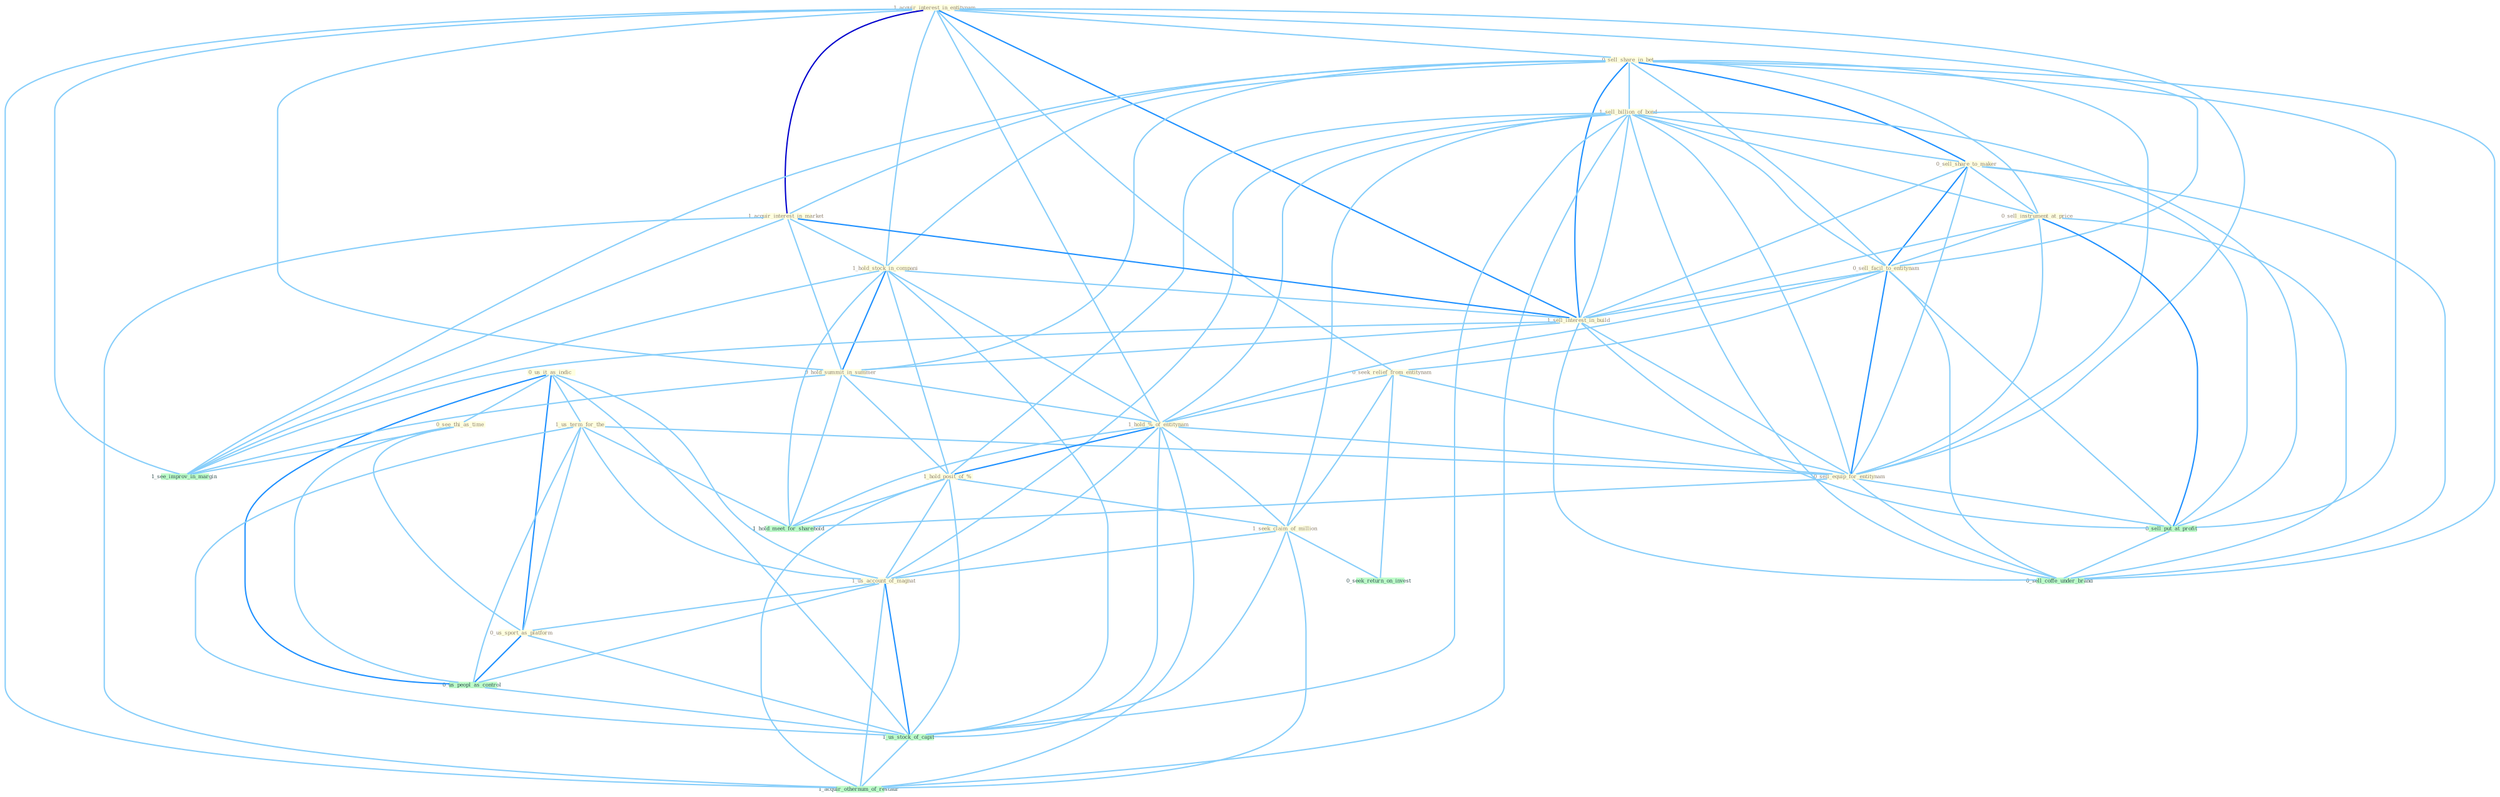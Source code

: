 Graph G{ 
    node
    [shape=polygon,style=filled,width=.5,height=.06,color="#BDFCC9",fixedsize=true,fontsize=4,
    fontcolor="#2f4f4f"];
    {node
    [color="#ffffe0", fontcolor="#8b7d6b"] "1_acquir_interest_in_entitynam " "0_sell_share_in_bet " "1_sell_billion_of_bond " "0_sell_share_to_maker " "0_us_it_as_indic " "0_sell_instrument_at_price " "0_sell_facil_to_entitynam " "1_acquir_interest_in_market " "1_us_term_for_the " "1_hold_stock_in_compani " "0_seek_relief_from_entitynam " "0_see_thi_as_time " "1_sell_interest_in_build " "0_hold_summit_in_summer " "1_hold_%_of_entitynam " "1_hold_posit_of_% " "1_seek_claim_of_million " "1_us_account_of_magnat " "0_us_sport_as_platform " "0_sell_equip_for_entitynam "}
{node [color="#fff0f5", fontcolor="#b22222"]}
edge [color="#B0E2FF"];

	"1_acquir_interest_in_entitynam " -- "0_sell_share_in_bet " [w="1", color="#87cefa" ];
	"1_acquir_interest_in_entitynam " -- "0_sell_facil_to_entitynam " [w="1", color="#87cefa" ];
	"1_acquir_interest_in_entitynam " -- "1_acquir_interest_in_market " [w="3", color="#0000cd" , len=0.6];
	"1_acquir_interest_in_entitynam " -- "1_hold_stock_in_compani " [w="1", color="#87cefa" ];
	"1_acquir_interest_in_entitynam " -- "0_seek_relief_from_entitynam " [w="1", color="#87cefa" ];
	"1_acquir_interest_in_entitynam " -- "1_sell_interest_in_build " [w="2", color="#1e90ff" , len=0.8];
	"1_acquir_interest_in_entitynam " -- "0_hold_summit_in_summer " [w="1", color="#87cefa" ];
	"1_acquir_interest_in_entitynam " -- "1_hold_%_of_entitynam " [w="1", color="#87cefa" ];
	"1_acquir_interest_in_entitynam " -- "0_sell_equip_for_entitynam " [w="1", color="#87cefa" ];
	"1_acquir_interest_in_entitynam " -- "1_see_improv_in_margin " [w="1", color="#87cefa" ];
	"1_acquir_interest_in_entitynam " -- "1_acquir_othernum_of_restaur " [w="1", color="#87cefa" ];
	"0_sell_share_in_bet " -- "1_sell_billion_of_bond " [w="1", color="#87cefa" ];
	"0_sell_share_in_bet " -- "0_sell_share_to_maker " [w="2", color="#1e90ff" , len=0.8];
	"0_sell_share_in_bet " -- "0_sell_instrument_at_price " [w="1", color="#87cefa" ];
	"0_sell_share_in_bet " -- "0_sell_facil_to_entitynam " [w="1", color="#87cefa" ];
	"0_sell_share_in_bet " -- "1_acquir_interest_in_market " [w="1", color="#87cefa" ];
	"0_sell_share_in_bet " -- "1_hold_stock_in_compani " [w="1", color="#87cefa" ];
	"0_sell_share_in_bet " -- "1_sell_interest_in_build " [w="2", color="#1e90ff" , len=0.8];
	"0_sell_share_in_bet " -- "0_hold_summit_in_summer " [w="1", color="#87cefa" ];
	"0_sell_share_in_bet " -- "0_sell_equip_for_entitynam " [w="1", color="#87cefa" ];
	"0_sell_share_in_bet " -- "0_sell_put_at_profit " [w="1", color="#87cefa" ];
	"0_sell_share_in_bet " -- "1_see_improv_in_margin " [w="1", color="#87cefa" ];
	"0_sell_share_in_bet " -- "0_sell_coffe_under_brand " [w="1", color="#87cefa" ];
	"1_sell_billion_of_bond " -- "0_sell_share_to_maker " [w="1", color="#87cefa" ];
	"1_sell_billion_of_bond " -- "0_sell_instrument_at_price " [w="1", color="#87cefa" ];
	"1_sell_billion_of_bond " -- "0_sell_facil_to_entitynam " [w="1", color="#87cefa" ];
	"1_sell_billion_of_bond " -- "1_sell_interest_in_build " [w="1", color="#87cefa" ];
	"1_sell_billion_of_bond " -- "1_hold_%_of_entitynam " [w="1", color="#87cefa" ];
	"1_sell_billion_of_bond " -- "1_hold_posit_of_% " [w="1", color="#87cefa" ];
	"1_sell_billion_of_bond " -- "1_seek_claim_of_million " [w="1", color="#87cefa" ];
	"1_sell_billion_of_bond " -- "1_us_account_of_magnat " [w="1", color="#87cefa" ];
	"1_sell_billion_of_bond " -- "0_sell_equip_for_entitynam " [w="1", color="#87cefa" ];
	"1_sell_billion_of_bond " -- "0_sell_put_at_profit " [w="1", color="#87cefa" ];
	"1_sell_billion_of_bond " -- "1_us_stock_of_capit " [w="1", color="#87cefa" ];
	"1_sell_billion_of_bond " -- "0_sell_coffe_under_brand " [w="1", color="#87cefa" ];
	"1_sell_billion_of_bond " -- "1_acquir_othernum_of_restaur " [w="1", color="#87cefa" ];
	"0_sell_share_to_maker " -- "0_sell_instrument_at_price " [w="1", color="#87cefa" ];
	"0_sell_share_to_maker " -- "0_sell_facil_to_entitynam " [w="2", color="#1e90ff" , len=0.8];
	"0_sell_share_to_maker " -- "1_sell_interest_in_build " [w="1", color="#87cefa" ];
	"0_sell_share_to_maker " -- "0_sell_equip_for_entitynam " [w="1", color="#87cefa" ];
	"0_sell_share_to_maker " -- "0_sell_put_at_profit " [w="1", color="#87cefa" ];
	"0_sell_share_to_maker " -- "0_sell_coffe_under_brand " [w="1", color="#87cefa" ];
	"0_us_it_as_indic " -- "1_us_term_for_the " [w="1", color="#87cefa" ];
	"0_us_it_as_indic " -- "0_see_thi_as_time " [w="1", color="#87cefa" ];
	"0_us_it_as_indic " -- "1_us_account_of_magnat " [w="1", color="#87cefa" ];
	"0_us_it_as_indic " -- "0_us_sport_as_platform " [w="2", color="#1e90ff" , len=0.8];
	"0_us_it_as_indic " -- "0_us_peopl_as_control " [w="2", color="#1e90ff" , len=0.8];
	"0_us_it_as_indic " -- "1_us_stock_of_capit " [w="1", color="#87cefa" ];
	"0_sell_instrument_at_price " -- "0_sell_facil_to_entitynam " [w="1", color="#87cefa" ];
	"0_sell_instrument_at_price " -- "1_sell_interest_in_build " [w="1", color="#87cefa" ];
	"0_sell_instrument_at_price " -- "0_sell_equip_for_entitynam " [w="1", color="#87cefa" ];
	"0_sell_instrument_at_price " -- "0_sell_put_at_profit " [w="2", color="#1e90ff" , len=0.8];
	"0_sell_instrument_at_price " -- "0_sell_coffe_under_brand " [w="1", color="#87cefa" ];
	"0_sell_facil_to_entitynam " -- "0_seek_relief_from_entitynam " [w="1", color="#87cefa" ];
	"0_sell_facil_to_entitynam " -- "1_sell_interest_in_build " [w="1", color="#87cefa" ];
	"0_sell_facil_to_entitynam " -- "1_hold_%_of_entitynam " [w="1", color="#87cefa" ];
	"0_sell_facil_to_entitynam " -- "0_sell_equip_for_entitynam " [w="2", color="#1e90ff" , len=0.8];
	"0_sell_facil_to_entitynam " -- "0_sell_put_at_profit " [w="1", color="#87cefa" ];
	"0_sell_facil_to_entitynam " -- "0_sell_coffe_under_brand " [w="1", color="#87cefa" ];
	"1_acquir_interest_in_market " -- "1_hold_stock_in_compani " [w="1", color="#87cefa" ];
	"1_acquir_interest_in_market " -- "1_sell_interest_in_build " [w="2", color="#1e90ff" , len=0.8];
	"1_acquir_interest_in_market " -- "0_hold_summit_in_summer " [w="1", color="#87cefa" ];
	"1_acquir_interest_in_market " -- "1_see_improv_in_margin " [w="1", color="#87cefa" ];
	"1_acquir_interest_in_market " -- "1_acquir_othernum_of_restaur " [w="1", color="#87cefa" ];
	"1_us_term_for_the " -- "1_us_account_of_magnat " [w="1", color="#87cefa" ];
	"1_us_term_for_the " -- "0_us_sport_as_platform " [w="1", color="#87cefa" ];
	"1_us_term_for_the " -- "0_sell_equip_for_entitynam " [w="1", color="#87cefa" ];
	"1_us_term_for_the " -- "0_us_peopl_as_control " [w="1", color="#87cefa" ];
	"1_us_term_for_the " -- "1_us_stock_of_capit " [w="1", color="#87cefa" ];
	"1_us_term_for_the " -- "1_hold_meet_for_sharehold " [w="1", color="#87cefa" ];
	"1_hold_stock_in_compani " -- "1_sell_interest_in_build " [w="1", color="#87cefa" ];
	"1_hold_stock_in_compani " -- "0_hold_summit_in_summer " [w="2", color="#1e90ff" , len=0.8];
	"1_hold_stock_in_compani " -- "1_hold_%_of_entitynam " [w="1", color="#87cefa" ];
	"1_hold_stock_in_compani " -- "1_hold_posit_of_% " [w="1", color="#87cefa" ];
	"1_hold_stock_in_compani " -- "1_us_stock_of_capit " [w="1", color="#87cefa" ];
	"1_hold_stock_in_compani " -- "1_see_improv_in_margin " [w="1", color="#87cefa" ];
	"1_hold_stock_in_compani " -- "1_hold_meet_for_sharehold " [w="1", color="#87cefa" ];
	"0_seek_relief_from_entitynam " -- "1_hold_%_of_entitynam " [w="1", color="#87cefa" ];
	"0_seek_relief_from_entitynam " -- "1_seek_claim_of_million " [w="1", color="#87cefa" ];
	"0_seek_relief_from_entitynam " -- "0_sell_equip_for_entitynam " [w="1", color="#87cefa" ];
	"0_seek_relief_from_entitynam " -- "0_seek_return_on_invest " [w="1", color="#87cefa" ];
	"0_see_thi_as_time " -- "0_us_sport_as_platform " [w="1", color="#87cefa" ];
	"0_see_thi_as_time " -- "0_us_peopl_as_control " [w="1", color="#87cefa" ];
	"0_see_thi_as_time " -- "1_see_improv_in_margin " [w="1", color="#87cefa" ];
	"1_sell_interest_in_build " -- "0_hold_summit_in_summer " [w="1", color="#87cefa" ];
	"1_sell_interest_in_build " -- "0_sell_equip_for_entitynam " [w="1", color="#87cefa" ];
	"1_sell_interest_in_build " -- "0_sell_put_at_profit " [w="1", color="#87cefa" ];
	"1_sell_interest_in_build " -- "1_see_improv_in_margin " [w="1", color="#87cefa" ];
	"1_sell_interest_in_build " -- "0_sell_coffe_under_brand " [w="1", color="#87cefa" ];
	"0_hold_summit_in_summer " -- "1_hold_%_of_entitynam " [w="1", color="#87cefa" ];
	"0_hold_summit_in_summer " -- "1_hold_posit_of_% " [w="1", color="#87cefa" ];
	"0_hold_summit_in_summer " -- "1_see_improv_in_margin " [w="1", color="#87cefa" ];
	"0_hold_summit_in_summer " -- "1_hold_meet_for_sharehold " [w="1", color="#87cefa" ];
	"1_hold_%_of_entitynam " -- "1_hold_posit_of_% " [w="2", color="#1e90ff" , len=0.8];
	"1_hold_%_of_entitynam " -- "1_seek_claim_of_million " [w="1", color="#87cefa" ];
	"1_hold_%_of_entitynam " -- "1_us_account_of_magnat " [w="1", color="#87cefa" ];
	"1_hold_%_of_entitynam " -- "0_sell_equip_for_entitynam " [w="1", color="#87cefa" ];
	"1_hold_%_of_entitynam " -- "1_us_stock_of_capit " [w="1", color="#87cefa" ];
	"1_hold_%_of_entitynam " -- "1_hold_meet_for_sharehold " [w="1", color="#87cefa" ];
	"1_hold_%_of_entitynam " -- "1_acquir_othernum_of_restaur " [w="1", color="#87cefa" ];
	"1_hold_posit_of_% " -- "1_seek_claim_of_million " [w="1", color="#87cefa" ];
	"1_hold_posit_of_% " -- "1_us_account_of_magnat " [w="1", color="#87cefa" ];
	"1_hold_posit_of_% " -- "1_us_stock_of_capit " [w="1", color="#87cefa" ];
	"1_hold_posit_of_% " -- "1_hold_meet_for_sharehold " [w="1", color="#87cefa" ];
	"1_hold_posit_of_% " -- "1_acquir_othernum_of_restaur " [w="1", color="#87cefa" ];
	"1_seek_claim_of_million " -- "1_us_account_of_magnat " [w="1", color="#87cefa" ];
	"1_seek_claim_of_million " -- "0_seek_return_on_invest " [w="1", color="#87cefa" ];
	"1_seek_claim_of_million " -- "1_us_stock_of_capit " [w="1", color="#87cefa" ];
	"1_seek_claim_of_million " -- "1_acquir_othernum_of_restaur " [w="1", color="#87cefa" ];
	"1_us_account_of_magnat " -- "0_us_sport_as_platform " [w="1", color="#87cefa" ];
	"1_us_account_of_magnat " -- "0_us_peopl_as_control " [w="1", color="#87cefa" ];
	"1_us_account_of_magnat " -- "1_us_stock_of_capit " [w="2", color="#1e90ff" , len=0.8];
	"1_us_account_of_magnat " -- "1_acquir_othernum_of_restaur " [w="1", color="#87cefa" ];
	"0_us_sport_as_platform " -- "0_us_peopl_as_control " [w="2", color="#1e90ff" , len=0.8];
	"0_us_sport_as_platform " -- "1_us_stock_of_capit " [w="1", color="#87cefa" ];
	"0_sell_equip_for_entitynam " -- "0_sell_put_at_profit " [w="1", color="#87cefa" ];
	"0_sell_equip_for_entitynam " -- "0_sell_coffe_under_brand " [w="1", color="#87cefa" ];
	"0_sell_equip_for_entitynam " -- "1_hold_meet_for_sharehold " [w="1", color="#87cefa" ];
	"0_us_peopl_as_control " -- "1_us_stock_of_capit " [w="1", color="#87cefa" ];
	"0_sell_put_at_profit " -- "0_sell_coffe_under_brand " [w="1", color="#87cefa" ];
	"1_us_stock_of_capit " -- "1_acquir_othernum_of_restaur " [w="1", color="#87cefa" ];
}
